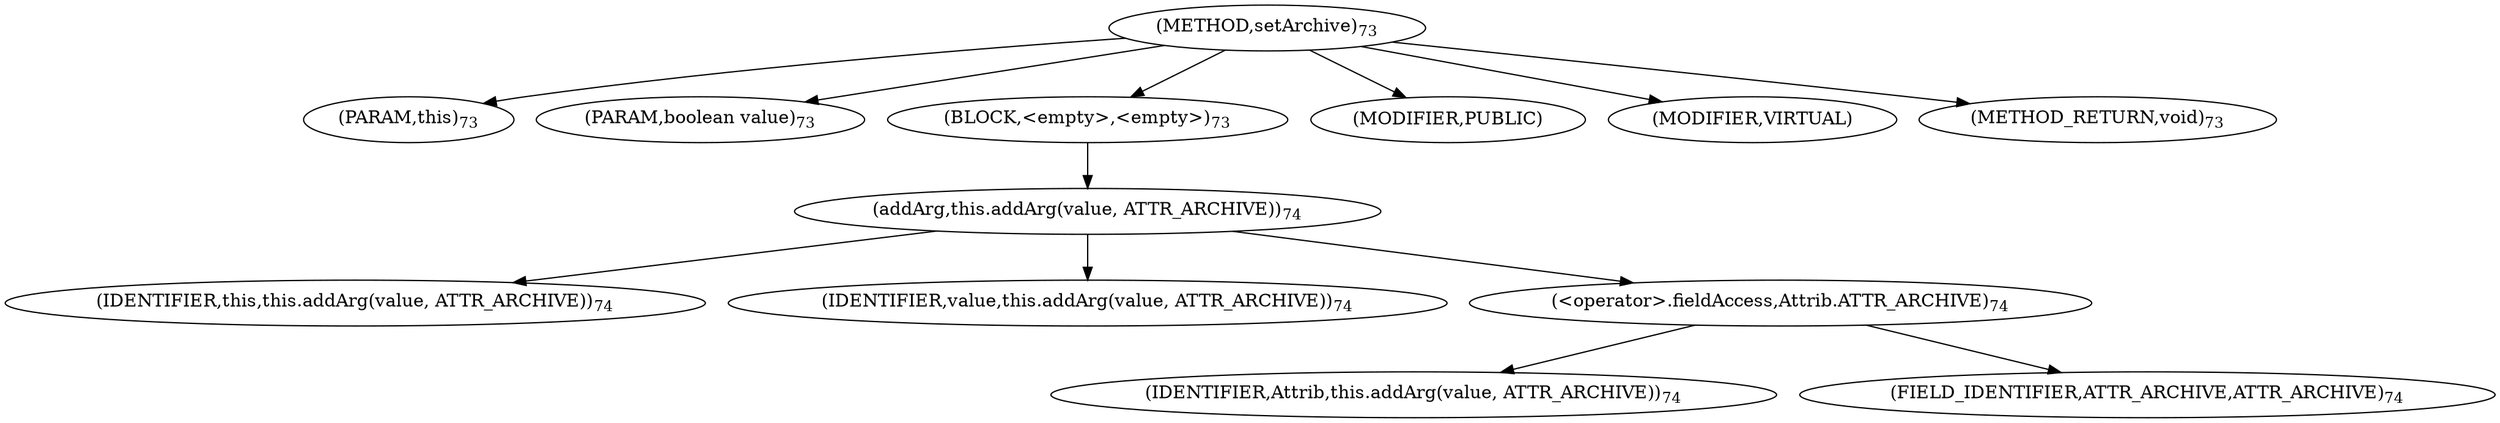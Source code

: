 digraph "setArchive" {  
"118" [label = <(METHOD,setArchive)<SUB>73</SUB>> ]
"10" [label = <(PARAM,this)<SUB>73</SUB>> ]
"119" [label = <(PARAM,boolean value)<SUB>73</SUB>> ]
"120" [label = <(BLOCK,&lt;empty&gt;,&lt;empty&gt;)<SUB>73</SUB>> ]
"121" [label = <(addArg,this.addArg(value, ATTR_ARCHIVE))<SUB>74</SUB>> ]
"9" [label = <(IDENTIFIER,this,this.addArg(value, ATTR_ARCHIVE))<SUB>74</SUB>> ]
"122" [label = <(IDENTIFIER,value,this.addArg(value, ATTR_ARCHIVE))<SUB>74</SUB>> ]
"123" [label = <(&lt;operator&gt;.fieldAccess,Attrib.ATTR_ARCHIVE)<SUB>74</SUB>> ]
"124" [label = <(IDENTIFIER,Attrib,this.addArg(value, ATTR_ARCHIVE))<SUB>74</SUB>> ]
"125" [label = <(FIELD_IDENTIFIER,ATTR_ARCHIVE,ATTR_ARCHIVE)<SUB>74</SUB>> ]
"126" [label = <(MODIFIER,PUBLIC)> ]
"127" [label = <(MODIFIER,VIRTUAL)> ]
"128" [label = <(METHOD_RETURN,void)<SUB>73</SUB>> ]
  "118" -> "10" 
  "118" -> "119" 
  "118" -> "120" 
  "118" -> "126" 
  "118" -> "127" 
  "118" -> "128" 
  "120" -> "121" 
  "121" -> "9" 
  "121" -> "122" 
  "121" -> "123" 
  "123" -> "124" 
  "123" -> "125" 
}
